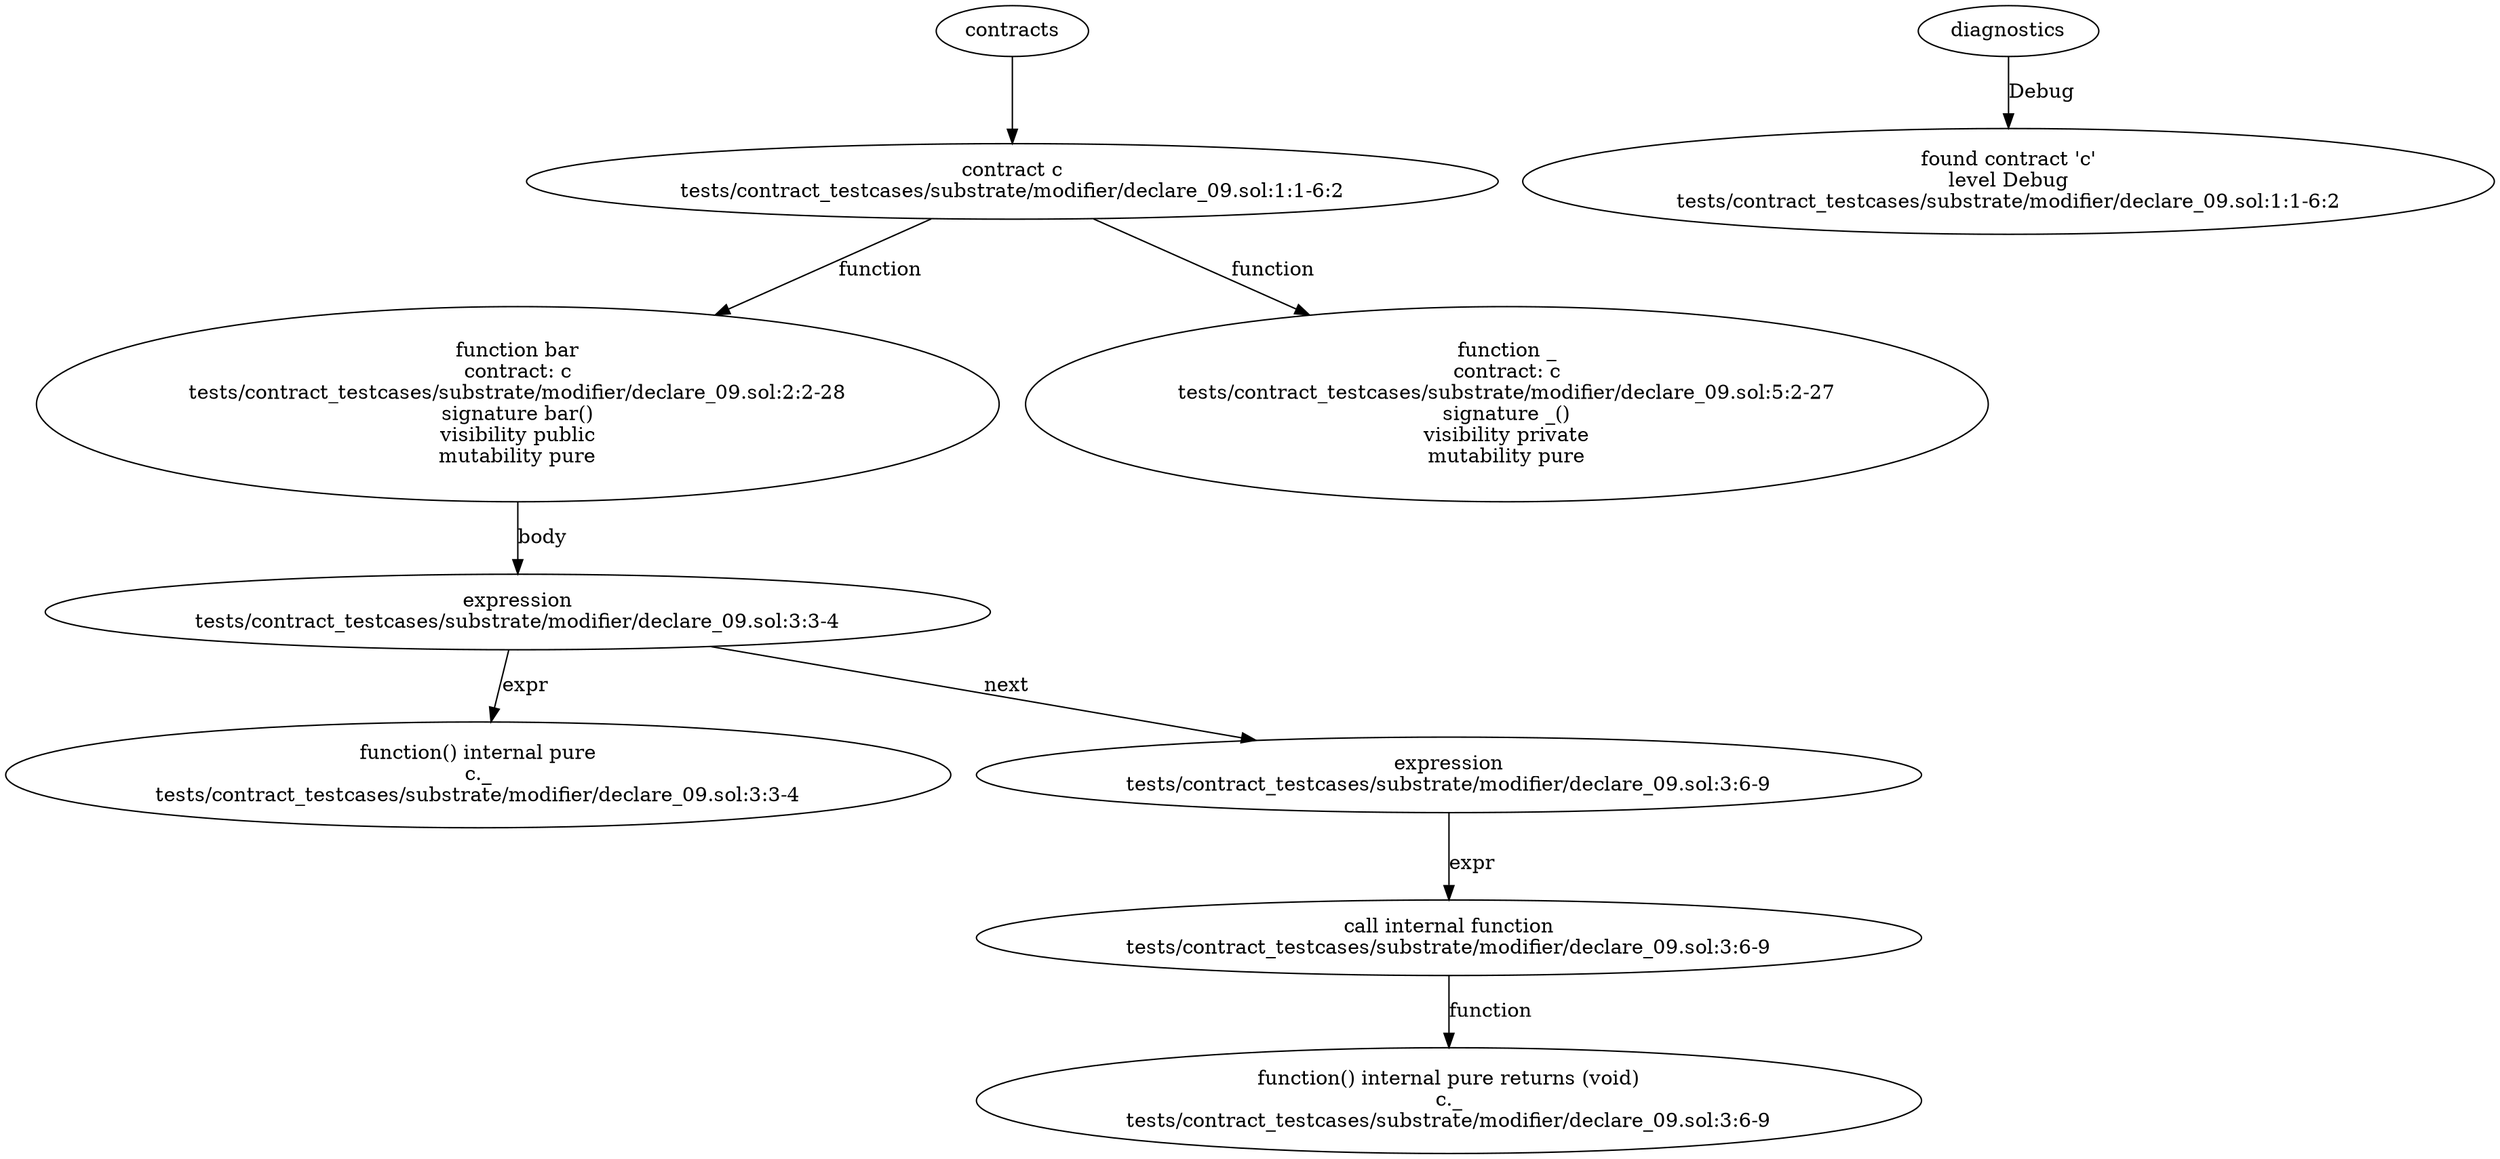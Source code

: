 strict digraph "tests/contract_testcases/substrate/modifier/declare_09.sol" {
	contract [label="contract c\ntests/contract_testcases/substrate/modifier/declare_09.sol:1:1-6:2"]
	bar [label="function bar\ncontract: c\ntests/contract_testcases/substrate/modifier/declare_09.sol:2:2-28\nsignature bar()\nvisibility public\nmutability pure"]
	expr [label="expression\ntests/contract_testcases/substrate/modifier/declare_09.sol:3:3-4"]
	internal_function [label="function() internal pure\nc._\ntests/contract_testcases/substrate/modifier/declare_09.sol:3:3-4"]
	expr_5 [label="expression\ntests/contract_testcases/substrate/modifier/declare_09.sol:3:6-9"]
	call_internal_function [label="call internal function\ntests/contract_testcases/substrate/modifier/declare_09.sol:3:6-9"]
	internal_function_7 [label="function() internal pure returns (void)\nc._\ntests/contract_testcases/substrate/modifier/declare_09.sol:3:6-9"]
	_ [label="function _\ncontract: c\ntests/contract_testcases/substrate/modifier/declare_09.sol:5:2-27\nsignature _()\nvisibility private\nmutability pure"]
	diagnostic [label="found contract 'c'\nlevel Debug\ntests/contract_testcases/substrate/modifier/declare_09.sol:1:1-6:2"]
	contracts -> contract
	contract -> bar [label="function"]
	bar -> expr [label="body"]
	expr -> internal_function [label="expr"]
	expr -> expr_5 [label="next"]
	expr_5 -> call_internal_function [label="expr"]
	call_internal_function -> internal_function_7 [label="function"]
	contract -> _ [label="function"]
	diagnostics -> diagnostic [label="Debug"]
}
